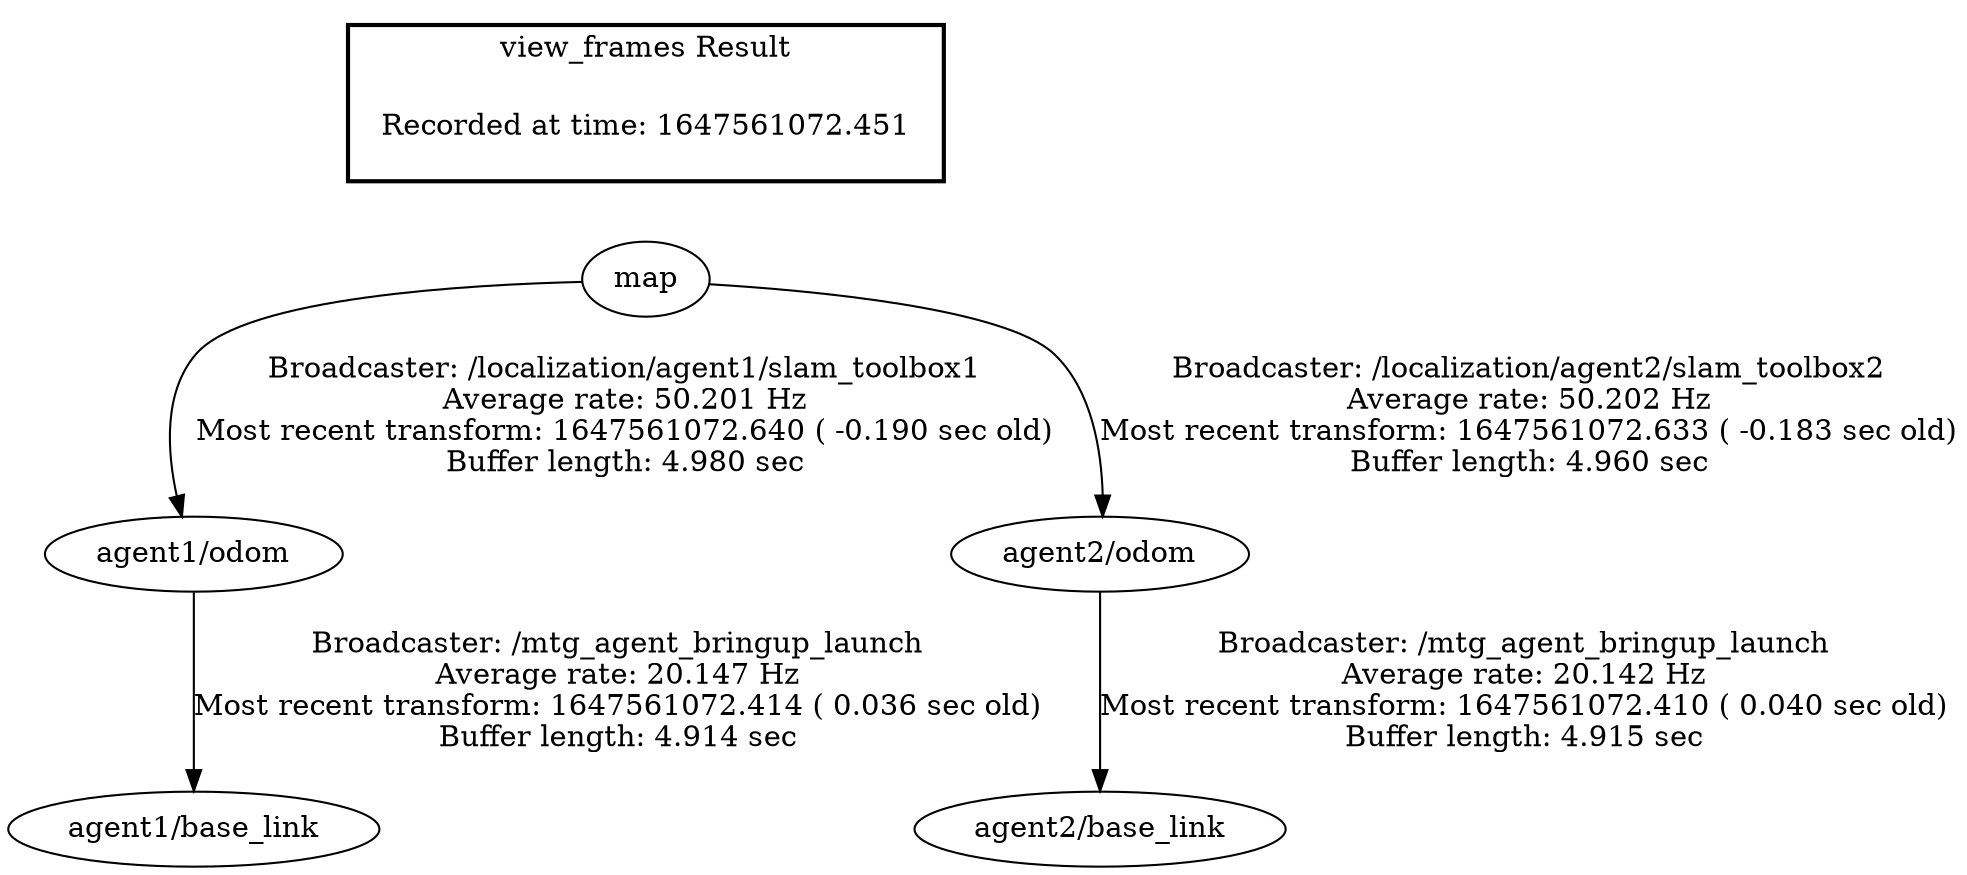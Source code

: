 digraph G {
"map" -> "agent1/odom"[label="Broadcaster: /localization/agent1/slam_toolbox1\nAverage rate: 50.201 Hz\nMost recent transform: 1647561072.640 ( -0.190 sec old)\nBuffer length: 4.980 sec\n"];
"map" -> "agent2/odom"[label="Broadcaster: /localization/agent2/slam_toolbox2\nAverage rate: 50.202 Hz\nMost recent transform: 1647561072.633 ( -0.183 sec old)\nBuffer length: 4.960 sec\n"];
"agent2/odom" -> "agent2/base_link"[label="Broadcaster: /mtg_agent_bringup_launch\nAverage rate: 20.142 Hz\nMost recent transform: 1647561072.410 ( 0.040 sec old)\nBuffer length: 4.915 sec\n"];
"agent1/odom" -> "agent1/base_link"[label="Broadcaster: /mtg_agent_bringup_launch\nAverage rate: 20.147 Hz\nMost recent transform: 1647561072.414 ( 0.036 sec old)\nBuffer length: 4.914 sec\n"];
edge [style=invis];
 subgraph cluster_legend { style=bold; color=black; label ="view_frames Result";
"Recorded at time: 1647561072.451"[ shape=plaintext ] ;
 }->"map";
}
